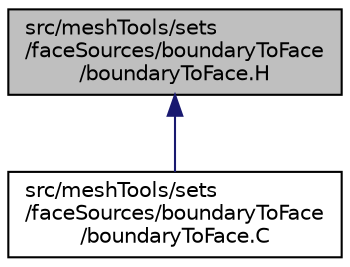 digraph "src/meshTools/sets/faceSources/boundaryToFace/boundaryToFace.H"
{
  bgcolor="transparent";
  edge [fontname="Helvetica",fontsize="10",labelfontname="Helvetica",labelfontsize="10"];
  node [fontname="Helvetica",fontsize="10",shape=record];
  Node1 [label="src/meshTools/sets\l/faceSources/boundaryToFace\l/boundaryToFace.H",height=0.2,width=0.4,color="black", fillcolor="grey75", style="filled", fontcolor="black"];
  Node1 -> Node2 [dir="back",color="midnightblue",fontsize="10",style="solid",fontname="Helvetica"];
  Node2 [label="src/meshTools/sets\l/faceSources/boundaryToFace\l/boundaryToFace.C",height=0.2,width=0.4,color="black",URL="$a07530.html"];
}
